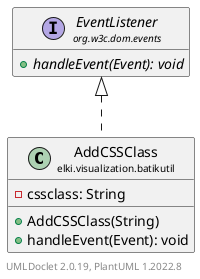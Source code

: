 @startuml
    remove .*\.(Instance|Par|Parameterizer|Factory)$
    set namespaceSeparator none
    hide empty fields
    hide empty methods

    class "<size:14>AddCSSClass\n<size:10>elki.visualization.batikutil" as elki.visualization.batikutil.AddCSSClass [[AddCSSClass.html]] {
        -cssclass: String
        +AddCSSClass(String)
        +handleEvent(Event): void
    }

    interface "<size:14>EventListener\n<size:10>org.w3c.dom.events" as org.w3c.dom.events.EventListener {
        {abstract} +handleEvent(Event): void
    }

    org.w3c.dom.events.EventListener <|.. elki.visualization.batikutil.AddCSSClass

    center footer UMLDoclet 2.0.19, PlantUML 1.2022.8
@enduml
